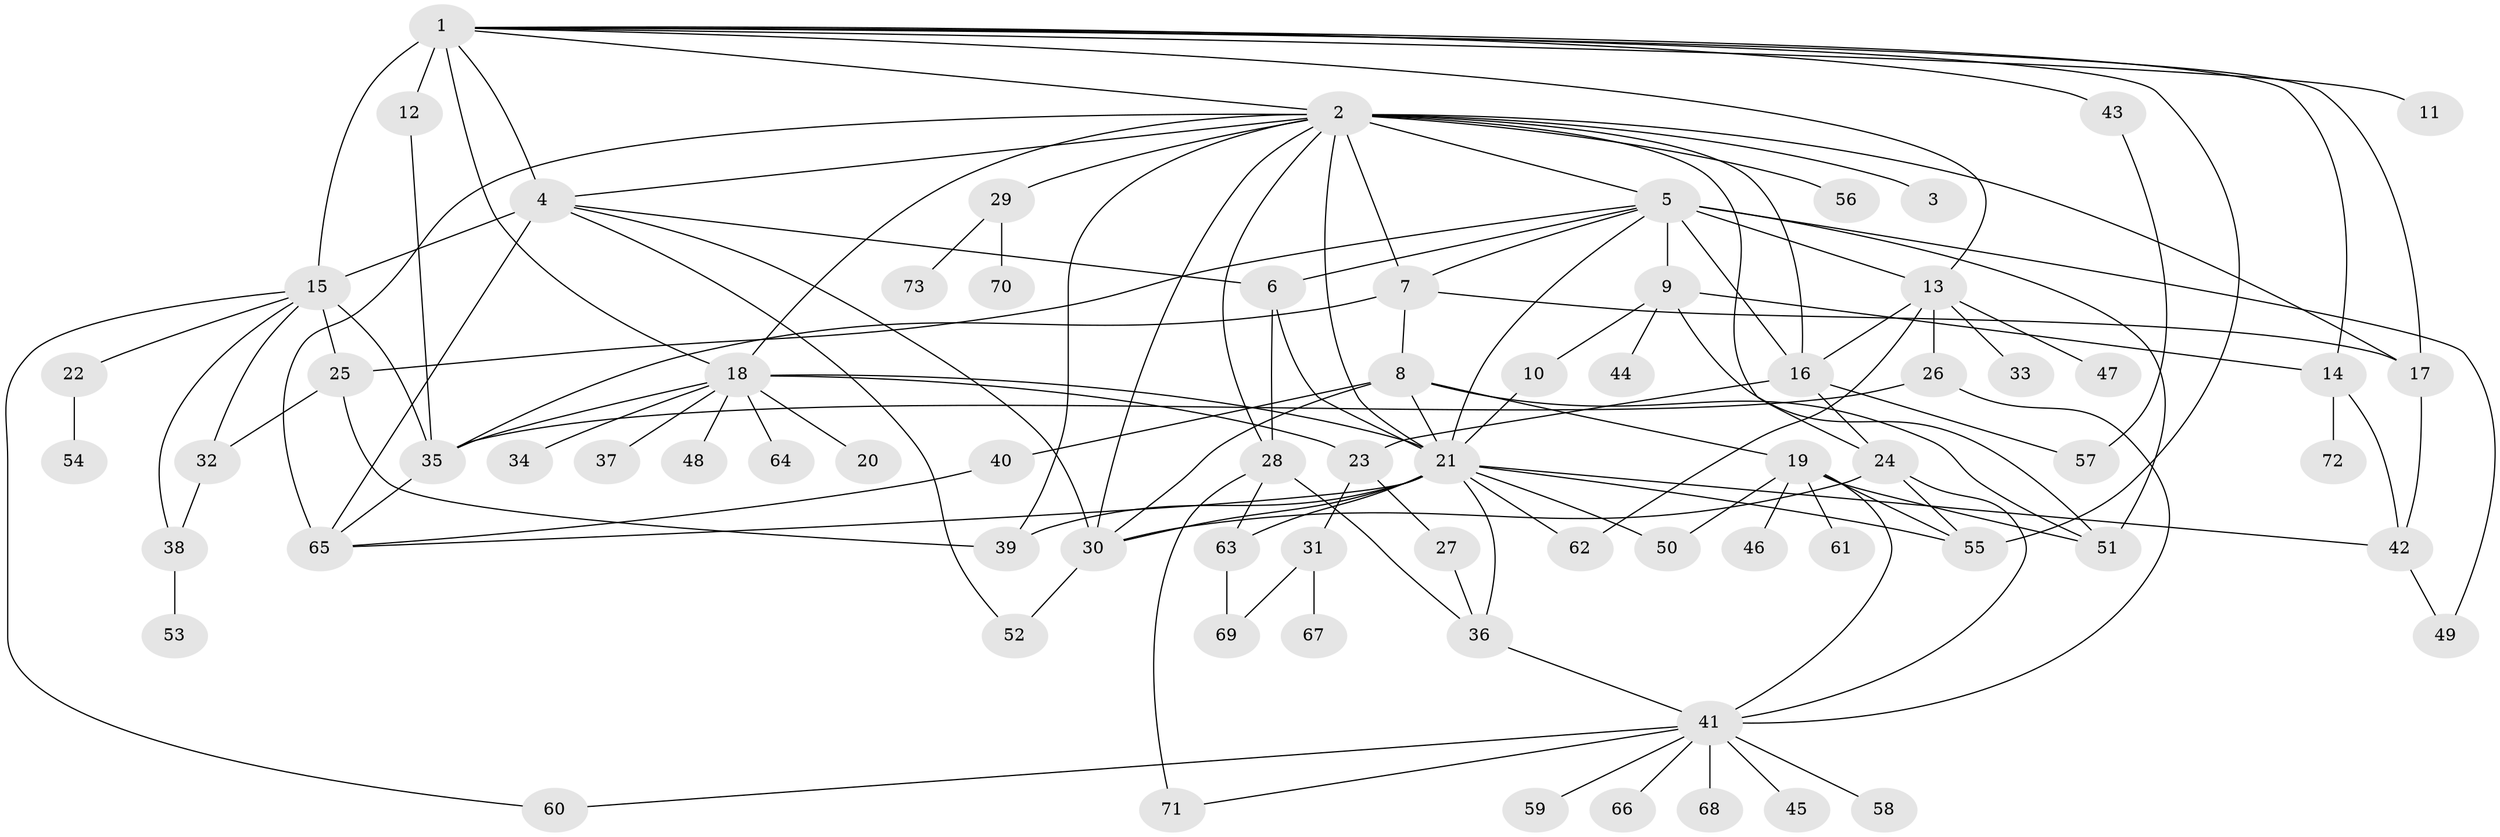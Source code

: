 // original degree distribution, {21: 0.006896551724137931, 20: 0.006896551724137931, 2: 0.18620689655172415, 3: 0.16551724137931034, 25: 0.006896551724137931, 5: 0.041379310344827586, 9: 0.006896551724137931, 13: 0.013793103448275862, 6: 0.034482758620689655, 8: 0.013793103448275862, 1: 0.43448275862068964, 10: 0.006896551724137931, 4: 0.06206896551724138, 7: 0.013793103448275862}
// Generated by graph-tools (version 1.1) at 2025/35/03/09/25 02:35:28]
// undirected, 73 vertices, 130 edges
graph export_dot {
graph [start="1"]
  node [color=gray90,style=filled];
  1;
  2;
  3;
  4;
  5;
  6;
  7;
  8;
  9;
  10;
  11;
  12;
  13;
  14;
  15;
  16;
  17;
  18;
  19;
  20;
  21;
  22;
  23;
  24;
  25;
  26;
  27;
  28;
  29;
  30;
  31;
  32;
  33;
  34;
  35;
  36;
  37;
  38;
  39;
  40;
  41;
  42;
  43;
  44;
  45;
  46;
  47;
  48;
  49;
  50;
  51;
  52;
  53;
  54;
  55;
  56;
  57;
  58;
  59;
  60;
  61;
  62;
  63;
  64;
  65;
  66;
  67;
  68;
  69;
  70;
  71;
  72;
  73;
  1 -- 2 [weight=1.0];
  1 -- 4 [weight=1.0];
  1 -- 11 [weight=1.0];
  1 -- 12 [weight=1.0];
  1 -- 13 [weight=1.0];
  1 -- 14 [weight=1.0];
  1 -- 15 [weight=9.0];
  1 -- 17 [weight=1.0];
  1 -- 18 [weight=1.0];
  1 -- 43 [weight=1.0];
  1 -- 55 [weight=2.0];
  2 -- 3 [weight=1.0];
  2 -- 4 [weight=1.0];
  2 -- 5 [weight=1.0];
  2 -- 7 [weight=1.0];
  2 -- 16 [weight=1.0];
  2 -- 17 [weight=1.0];
  2 -- 18 [weight=1.0];
  2 -- 21 [weight=2.0];
  2 -- 24 [weight=1.0];
  2 -- 28 [weight=1.0];
  2 -- 29 [weight=1.0];
  2 -- 30 [weight=1.0];
  2 -- 39 [weight=1.0];
  2 -- 56 [weight=1.0];
  2 -- 65 [weight=1.0];
  4 -- 6 [weight=1.0];
  4 -- 15 [weight=1.0];
  4 -- 30 [weight=1.0];
  4 -- 52 [weight=1.0];
  4 -- 65 [weight=3.0];
  5 -- 6 [weight=1.0];
  5 -- 7 [weight=1.0];
  5 -- 9 [weight=1.0];
  5 -- 13 [weight=1.0];
  5 -- 16 [weight=9.0];
  5 -- 21 [weight=1.0];
  5 -- 25 [weight=1.0];
  5 -- 49 [weight=1.0];
  5 -- 51 [weight=1.0];
  6 -- 21 [weight=1.0];
  6 -- 28 [weight=1.0];
  7 -- 8 [weight=1.0];
  7 -- 17 [weight=2.0];
  7 -- 35 [weight=1.0];
  8 -- 19 [weight=1.0];
  8 -- 21 [weight=7.0];
  8 -- 30 [weight=1.0];
  8 -- 40 [weight=1.0];
  8 -- 51 [weight=1.0];
  9 -- 10 [weight=1.0];
  9 -- 14 [weight=1.0];
  9 -- 44 [weight=1.0];
  9 -- 51 [weight=1.0];
  10 -- 21 [weight=1.0];
  12 -- 35 [weight=1.0];
  13 -- 16 [weight=1.0];
  13 -- 26 [weight=1.0];
  13 -- 33 [weight=1.0];
  13 -- 47 [weight=1.0];
  13 -- 62 [weight=1.0];
  14 -- 42 [weight=1.0];
  14 -- 72 [weight=1.0];
  15 -- 22 [weight=1.0];
  15 -- 25 [weight=1.0];
  15 -- 32 [weight=1.0];
  15 -- 35 [weight=1.0];
  15 -- 38 [weight=1.0];
  15 -- 60 [weight=1.0];
  16 -- 23 [weight=1.0];
  16 -- 24 [weight=1.0];
  16 -- 57 [weight=1.0];
  17 -- 42 [weight=1.0];
  18 -- 20 [weight=1.0];
  18 -- 21 [weight=1.0];
  18 -- 23 [weight=1.0];
  18 -- 34 [weight=1.0];
  18 -- 35 [weight=1.0];
  18 -- 37 [weight=1.0];
  18 -- 48 [weight=1.0];
  18 -- 64 [weight=1.0];
  19 -- 41 [weight=1.0];
  19 -- 46 [weight=1.0];
  19 -- 50 [weight=1.0];
  19 -- 51 [weight=1.0];
  19 -- 55 [weight=1.0];
  19 -- 61 [weight=1.0];
  21 -- 30 [weight=1.0];
  21 -- 36 [weight=1.0];
  21 -- 39 [weight=3.0];
  21 -- 42 [weight=2.0];
  21 -- 50 [weight=1.0];
  21 -- 55 [weight=1.0];
  21 -- 62 [weight=1.0];
  21 -- 63 [weight=1.0];
  21 -- 65 [weight=1.0];
  22 -- 54 [weight=1.0];
  23 -- 27 [weight=1.0];
  23 -- 31 [weight=1.0];
  24 -- 30 [weight=1.0];
  24 -- 41 [weight=1.0];
  24 -- 55 [weight=1.0];
  25 -- 32 [weight=2.0];
  25 -- 39 [weight=1.0];
  26 -- 35 [weight=1.0];
  26 -- 41 [weight=1.0];
  27 -- 36 [weight=1.0];
  28 -- 36 [weight=1.0];
  28 -- 63 [weight=1.0];
  28 -- 71 [weight=1.0];
  29 -- 70 [weight=1.0];
  29 -- 73 [weight=1.0];
  30 -- 52 [weight=1.0];
  31 -- 67 [weight=1.0];
  31 -- 69 [weight=1.0];
  32 -- 38 [weight=1.0];
  35 -- 65 [weight=1.0];
  36 -- 41 [weight=1.0];
  38 -- 53 [weight=1.0];
  40 -- 65 [weight=1.0];
  41 -- 45 [weight=1.0];
  41 -- 58 [weight=1.0];
  41 -- 59 [weight=1.0];
  41 -- 60 [weight=1.0];
  41 -- 66 [weight=1.0];
  41 -- 68 [weight=1.0];
  41 -- 71 [weight=1.0];
  42 -- 49 [weight=1.0];
  43 -- 57 [weight=1.0];
  63 -- 69 [weight=1.0];
}
